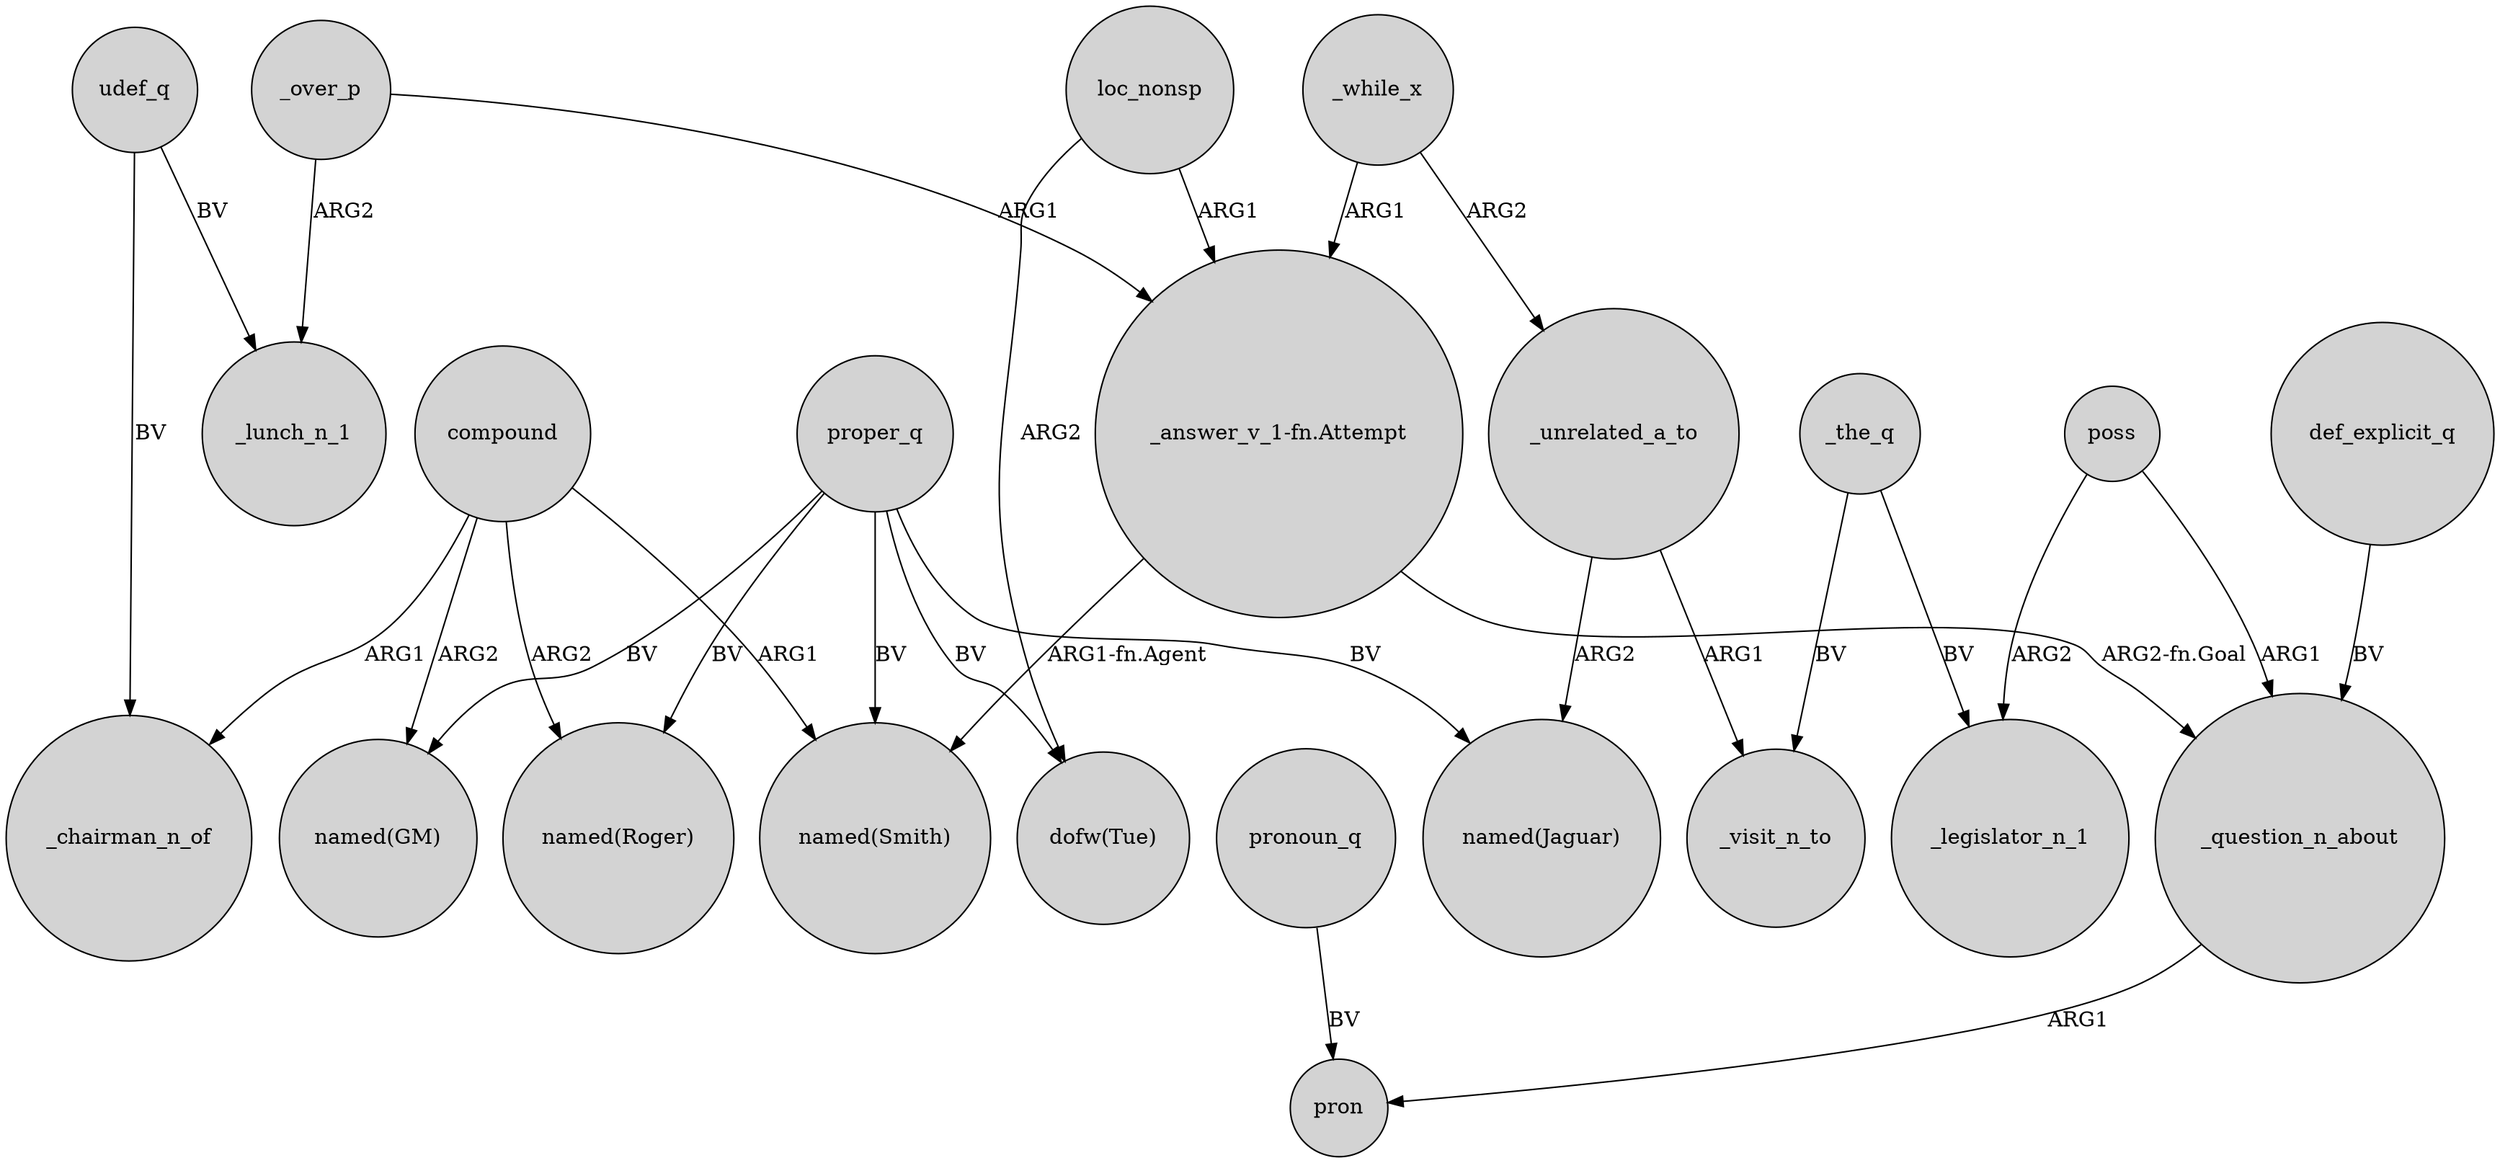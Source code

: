 digraph {
	node [shape=circle style=filled]
	udef_q -> _lunch_n_1 [label=BV]
	compound -> "named(Roger)" [label=ARG2]
	proper_q -> "named(Smith)" [label=BV]
	udef_q -> _chairman_n_of [label=BV]
	_while_x -> _unrelated_a_to [label=ARG2]
	_unrelated_a_to -> "named(Jaguar)" [label=ARG2]
	proper_q -> "named(GM)" [label=BV]
	_unrelated_a_to -> _visit_n_to [label=ARG1]
	_while_x -> "_answer_v_1-fn.Attempt" [label=ARG1]
	_the_q -> _visit_n_to [label=BV]
	compound -> "named(Smith)" [label=ARG1]
	"_answer_v_1-fn.Attempt" -> "named(Smith)" [label="ARG1-fn.Agent"]
	pronoun_q -> pron [label=BV]
	_over_p -> "_answer_v_1-fn.Attempt" [label=ARG1]
	compound -> "named(GM)" [label=ARG2]
	loc_nonsp -> "_answer_v_1-fn.Attempt" [label=ARG1]
	proper_q -> "named(Jaguar)" [label=BV]
	compound -> _chairman_n_of [label=ARG1]
	poss -> _question_n_about [label=ARG1]
	def_explicit_q -> _question_n_about [label=BV]
	proper_q -> "dofw(Tue)" [label=BV]
	_the_q -> _legislator_n_1 [label=BV]
	_over_p -> _lunch_n_1 [label=ARG2]
	poss -> _legislator_n_1 [label=ARG2]
	loc_nonsp -> "dofw(Tue)" [label=ARG2]
	proper_q -> "named(Roger)" [label=BV]
	"_answer_v_1-fn.Attempt" -> _question_n_about [label="ARG2-fn.Goal"]
	_question_n_about -> pron [label=ARG1]
}
